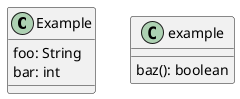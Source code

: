 @startuml simple class example
class Example{
    foo: String
    bar: int
}

example : baz(): boolean
@enduml